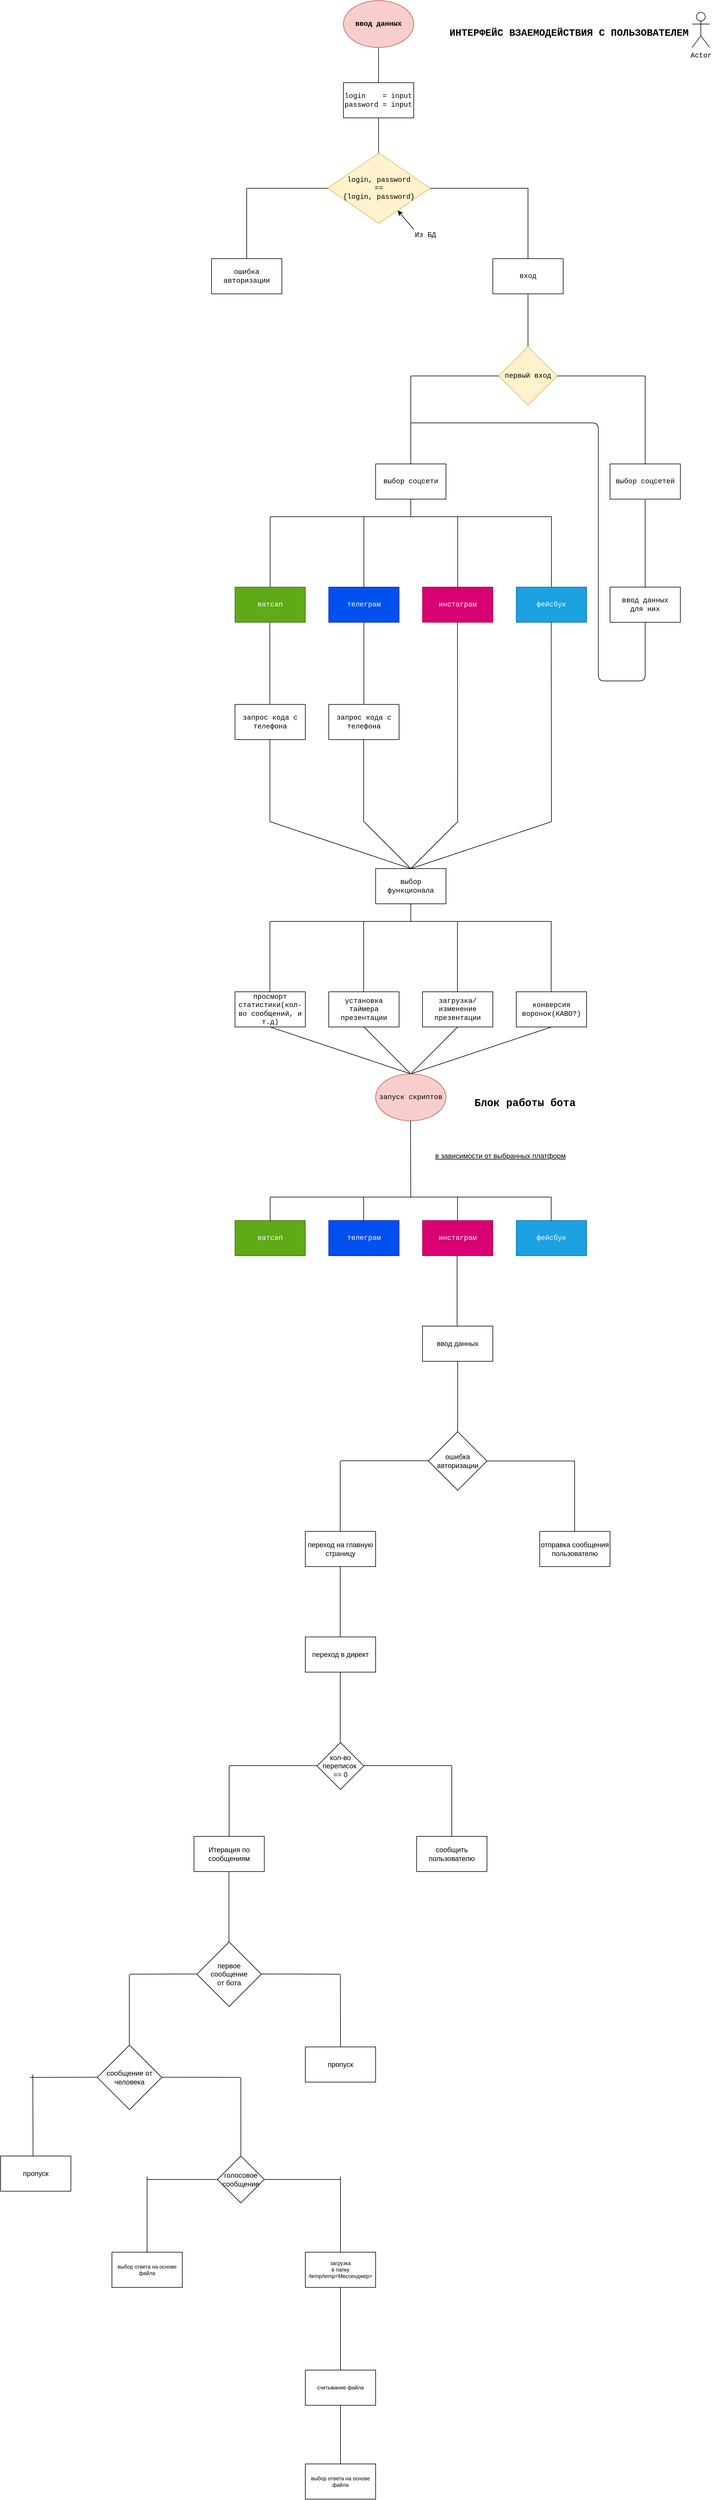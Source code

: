 <mxfile version="13.7.9" type="github">
  <diagram id="BidqIHInNIvZiYCmbNtS" name="Page-1">
    <mxGraphModel dx="2090" dy="616" grid="1" gridSize="10" guides="1" tooltips="1" connect="1" arrows="1" fold="1" page="1" pageScale="1" pageWidth="850" pageHeight="1100" math="0" shadow="0">
      <root>
        <mxCell id="0" />
        <mxCell id="1" parent="0" />
        <mxCell id="iO957vLTAEIwB8R3Ft5C-2" value="" style="endArrow=none;html=1;entryX=0.5;entryY=1;entryDx=0;entryDy=0;" parent="1" edge="1">
          <mxGeometry width="50" height="50" relative="1" as="geometry">
            <mxPoint x="425" y="180" as="sourcePoint" />
            <mxPoint x="425" y="120" as="targetPoint" />
          </mxGeometry>
        </mxCell>
        <mxCell id="iO957vLTAEIwB8R3Ft5C-3" value="&lt;div align=&quot;justify&quot;&gt;login&amp;nbsp;&amp;nbsp;&amp;nbsp; = input&lt;/div&gt;&lt;div align=&quot;justify&quot;&gt;password = input&lt;br&gt;&lt;/div&gt;" style="rounded=0;whiteSpace=wrap;html=1;fontFamily=Courier New;align=left;" parent="1" vertex="1">
          <mxGeometry x="365" y="180" width="120" height="60" as="geometry" />
        </mxCell>
        <mxCell id="iO957vLTAEIwB8R3Ft5C-4" value="ввод данных" style="ellipse;whiteSpace=wrap;html=1;fillColor=#f8cecc;strokeColor=#b85450;fontFamily=Courier New;fontStyle=1" parent="1" vertex="1">
          <mxGeometry x="365" y="40" width="120" height="80" as="geometry" />
        </mxCell>
        <mxCell id="iO957vLTAEIwB8R3Ft5C-5" value="" style="endArrow=none;html=1;fontFamily=Courier New;entryX=0.5;entryY=1;entryDx=0;entryDy=0;" parent="1" target="iO957vLTAEIwB8R3Ft5C-3" edge="1">
          <mxGeometry width="50" height="50" relative="1" as="geometry">
            <mxPoint x="425" y="300" as="sourcePoint" />
            <mxPoint x="505" y="210" as="targetPoint" />
          </mxGeometry>
        </mxCell>
        <mxCell id="iO957vLTAEIwB8R3Ft5C-6" value="&lt;font style=&quot;font-size: 17px&quot;&gt;&lt;b&gt;ИНТЕРФЕЙС ВЗАЕМОДЕЙСТВИЯ С ПОЛЬЗОВАТЕЛЕМ&lt;/b&gt;&lt;/font&gt;" style="text;html=1;strokeColor=none;fillColor=none;align=center;verticalAlign=middle;whiteSpace=wrap;rounded=0;fontFamily=Courier New;" parent="1" vertex="1">
          <mxGeometry x="525" y="86" width="450" height="20" as="geometry" />
        </mxCell>
        <mxCell id="iO957vLTAEIwB8R3Ft5C-9" value="&lt;div&gt;login, password&lt;/div&gt;&lt;div&gt; ==&lt;/div&gt;&lt;div&gt;{login, password}&lt;br&gt; &lt;/div&gt;" style="rhombus;whiteSpace=wrap;html=1;fontFamily=Courier New;fillColor=#fff2cc;strokeColor=#d6b656;" parent="1" vertex="1">
          <mxGeometry x="338" y="300" width="175" height="120" as="geometry" />
        </mxCell>
        <mxCell id="iO957vLTAEIwB8R3Ft5C-10" value="" style="endArrow=none;html=1;fontFamily=Courier New;exitX=1;exitY=0.5;exitDx=0;exitDy=0;" parent="1" source="iO957vLTAEIwB8R3Ft5C-9" edge="1">
          <mxGeometry width="50" height="50" relative="1" as="geometry">
            <mxPoint x="460" y="400" as="sourcePoint" />
            <mxPoint x="680" y="360" as="targetPoint" />
          </mxGeometry>
        </mxCell>
        <mxCell id="iO957vLTAEIwB8R3Ft5C-11" value="" style="endArrow=none;html=1;fontFamily=Courier New;entryX=0;entryY=0.5;entryDx=0;entryDy=0;" parent="1" target="iO957vLTAEIwB8R3Ft5C-9" edge="1">
          <mxGeometry width="50" height="50" relative="1" as="geometry">
            <mxPoint x="200" y="360" as="sourcePoint" />
            <mxPoint x="510" y="350" as="targetPoint" />
          </mxGeometry>
        </mxCell>
        <mxCell id="iO957vLTAEIwB8R3Ft5C-12" value="ошибка авторизации" style="rounded=0;whiteSpace=wrap;html=1;fontFamily=Courier New;" parent="1" vertex="1">
          <mxGeometry x="140" y="480" width="120" height="60" as="geometry" />
        </mxCell>
        <mxCell id="iO957vLTAEIwB8R3Ft5C-13" value="вход" style="rounded=0;whiteSpace=wrap;html=1;fontFamily=Courier New;" parent="1" vertex="1">
          <mxGeometry x="620" y="480" width="120" height="60" as="geometry" />
        </mxCell>
        <mxCell id="iO957vLTAEIwB8R3Ft5C-14" value="" style="endArrow=none;html=1;fontFamily=Courier New;" parent="1" edge="1">
          <mxGeometry width="50" height="50" relative="1" as="geometry">
            <mxPoint x="200" y="480" as="sourcePoint" />
            <mxPoint x="200" y="360" as="targetPoint" />
          </mxGeometry>
        </mxCell>
        <mxCell id="iO957vLTAEIwB8R3Ft5C-15" value="" style="endArrow=none;html=1;fontFamily=Courier New;" parent="1" edge="1">
          <mxGeometry width="50" height="50" relative="1" as="geometry">
            <mxPoint x="680" y="480" as="sourcePoint" />
            <mxPoint x="680" y="360" as="targetPoint" />
          </mxGeometry>
        </mxCell>
        <mxCell id="iO957vLTAEIwB8R3Ft5C-17" value="" style="endArrow=none;html=1;fontFamily=Courier New;entryX=0.5;entryY=1;entryDx=0;entryDy=0;" parent="1" target="iO957vLTAEIwB8R3Ft5C-13" edge="1">
          <mxGeometry width="50" height="50" relative="1" as="geometry">
            <mxPoint x="680" y="640" as="sourcePoint" />
            <mxPoint x="500" y="510" as="targetPoint" />
          </mxGeometry>
        </mxCell>
        <mxCell id="iO957vLTAEIwB8R3Ft5C-18" value="Из БД" style="text;html=1;strokeColor=none;fillColor=none;align=center;verticalAlign=middle;whiteSpace=wrap;rounded=0;fontFamily=Courier New;" parent="1" vertex="1">
          <mxGeometry x="485" y="430" width="40" height="20" as="geometry" />
        </mxCell>
        <mxCell id="iO957vLTAEIwB8R3Ft5C-19" value="" style="endArrow=classic;html=1;fontFamily=Courier New;exitX=0;exitY=0;exitDx=0;exitDy=0;" parent="1" source="iO957vLTAEIwB8R3Ft5C-18" target="iO957vLTAEIwB8R3Ft5C-9" edge="1">
          <mxGeometry width="50" height="50" relative="1" as="geometry">
            <mxPoint x="450" y="460" as="sourcePoint" />
            <mxPoint x="500" y="410" as="targetPoint" />
          </mxGeometry>
        </mxCell>
        <mxCell id="iO957vLTAEIwB8R3Ft5C-21" value="первый вход" style="rhombus;whiteSpace=wrap;html=1;fontFamily=Courier New;fillColor=#fff2cc;strokeColor=#d6b656;" parent="1" vertex="1">
          <mxGeometry x="630" y="630" width="100" height="100" as="geometry" />
        </mxCell>
        <mxCell id="iO957vLTAEIwB8R3Ft5C-22" value="" style="endArrow=none;html=1;fontFamily=Courier New;entryX=1;entryY=0.5;entryDx=0;entryDy=0;" parent="1" target="iO957vLTAEIwB8R3Ft5C-21" edge="1">
          <mxGeometry width="50" height="50" relative="1" as="geometry">
            <mxPoint x="880" y="680" as="sourcePoint" />
            <mxPoint x="750" y="700" as="targetPoint" />
          </mxGeometry>
        </mxCell>
        <mxCell id="iO957vLTAEIwB8R3Ft5C-23" value="" style="endArrow=none;html=1;fontFamily=Courier New;entryX=0;entryY=0.5;entryDx=0;entryDy=0;" parent="1" target="iO957vLTAEIwB8R3Ft5C-21" edge="1">
          <mxGeometry width="50" height="50" relative="1" as="geometry">
            <mxPoint x="480" y="680" as="sourcePoint" />
            <mxPoint x="670" y="690" as="targetPoint" />
          </mxGeometry>
        </mxCell>
        <mxCell id="iO957vLTAEIwB8R3Ft5C-24" value="" style="endArrow=none;html=1;fontFamily=Courier New;" parent="1" edge="1">
          <mxGeometry width="50" height="50" relative="1" as="geometry">
            <mxPoint x="880" y="830" as="sourcePoint" />
            <mxPoint x="880" y="680" as="targetPoint" />
          </mxGeometry>
        </mxCell>
        <mxCell id="iO957vLTAEIwB8R3Ft5C-25" value="&lt;div&gt;выбор соцсетей&lt;/div&gt;" style="rounded=0;whiteSpace=wrap;html=1;fontFamily=Courier New;" parent="1" vertex="1">
          <mxGeometry x="820" y="830" width="120" height="60" as="geometry" />
        </mxCell>
        <mxCell id="iO957vLTAEIwB8R3Ft5C-26" value="" style="endArrow=none;html=1;fontFamily=Courier New;" parent="1" edge="1">
          <mxGeometry width="50" height="50" relative="1" as="geometry">
            <mxPoint x="880" y="1040" as="sourcePoint" />
            <mxPoint x="880" y="891" as="targetPoint" />
          </mxGeometry>
        </mxCell>
        <mxCell id="iO957vLTAEIwB8R3Ft5C-27" value="&lt;div&gt;ввод данных&lt;/div&gt;&lt;div&gt; для них&lt;/div&gt;" style="rounded=0;whiteSpace=wrap;html=1;fontFamily=Courier New;" parent="1" vertex="1">
          <mxGeometry x="820" y="1040" width="120" height="60" as="geometry" />
        </mxCell>
        <mxCell id="iO957vLTAEIwB8R3Ft5C-28" value="выбор соцсети" style="rounded=0;whiteSpace=wrap;html=1;fontFamily=Courier New;" parent="1" vertex="1">
          <mxGeometry x="420" y="830" width="120" height="60" as="geometry" />
        </mxCell>
        <mxCell id="iO957vLTAEIwB8R3Ft5C-29" value="" style="endArrow=none;html=1;fontFamily=Courier New;" parent="1" source="iO957vLTAEIwB8R3Ft5C-28" edge="1">
          <mxGeometry width="50" height="50" relative="1" as="geometry">
            <mxPoint x="580" y="890" as="sourcePoint" />
            <mxPoint x="480" y="680" as="targetPoint" />
          </mxGeometry>
        </mxCell>
        <mxCell id="iO957vLTAEIwB8R3Ft5C-31" value="" style="endArrow=none;html=1;fontFamily=Courier New;exitX=0.5;exitY=0;exitDx=0;exitDy=0;" parent="1" source="iO957vLTAEIwB8R3Ft5C-38" edge="1">
          <mxGeometry width="50" height="50" relative="1" as="geometry">
            <mxPoint x="480" y="1040" as="sourcePoint" />
            <mxPoint x="560" y="920" as="targetPoint" />
          </mxGeometry>
        </mxCell>
        <mxCell id="iO957vLTAEIwB8R3Ft5C-32" value="" style="endArrow=none;html=1;fontFamily=Courier New;" parent="1" edge="1">
          <mxGeometry width="50" height="50" relative="1" as="geometry">
            <mxPoint x="560" y="920" as="sourcePoint" />
            <mxPoint x="720" y="920" as="targetPoint" />
          </mxGeometry>
        </mxCell>
        <mxCell id="iO957vLTAEIwB8R3Ft5C-33" value="" style="endArrow=none;html=1;fontFamily=Courier New;" parent="1" edge="1">
          <mxGeometry width="50" height="50" relative="1" as="geometry">
            <mxPoint x="400" y="920" as="sourcePoint" />
            <mxPoint x="560" y="920" as="targetPoint" />
          </mxGeometry>
        </mxCell>
        <mxCell id="iO957vLTAEIwB8R3Ft5C-34" value="" style="endArrow=none;html=1;fontFamily=Courier New;" parent="1" edge="1">
          <mxGeometry width="50" height="50" relative="1" as="geometry">
            <mxPoint x="720" y="1040" as="sourcePoint" />
            <mxPoint x="720" y="920" as="targetPoint" />
          </mxGeometry>
        </mxCell>
        <mxCell id="iO957vLTAEIwB8R3Ft5C-35" value="" style="endArrow=none;html=1;fontFamily=Courier New;" parent="1" edge="1">
          <mxGeometry width="50" height="50" relative="1" as="geometry">
            <mxPoint x="400" y="1040" as="sourcePoint" />
            <mxPoint x="400" y="920" as="targetPoint" />
          </mxGeometry>
        </mxCell>
        <mxCell id="iO957vLTAEIwB8R3Ft5C-37" value="телеграм" style="rounded=0;whiteSpace=wrap;html=1;fontFamily=Courier New;fillColor=#0050ef;strokeColor=#001DBC;fontColor=#ffffff;" parent="1" vertex="1">
          <mxGeometry x="340" y="1040" width="120" height="60" as="geometry" />
        </mxCell>
        <mxCell id="iO957vLTAEIwB8R3Ft5C-38" value="инстаграм" style="rounded=0;whiteSpace=wrap;html=1;fontFamily=Courier New;fillColor=#d80073;strokeColor=#A50040;fontColor=#ffffff;" parent="1" vertex="1">
          <mxGeometry x="500" y="1040" width="120" height="60" as="geometry" />
        </mxCell>
        <mxCell id="iO957vLTAEIwB8R3Ft5C-39" value="фейсбук" style="rounded=0;whiteSpace=wrap;html=1;fontFamily=Courier New;fillColor=#1ba1e2;strokeColor=#006EAF;fontColor=#ffffff;" parent="1" vertex="1">
          <mxGeometry x="660" y="1040" width="120" height="60" as="geometry" />
        </mxCell>
        <mxCell id="iO957vLTAEIwB8R3Ft5C-40" value="" style="endArrow=none;html=1;fontFamily=Courier New;entryX=0.5;entryY=1;entryDx=0;entryDy=0;" parent="1" target="iO957vLTAEIwB8R3Ft5C-37" edge="1">
          <mxGeometry width="50" height="50" relative="1" as="geometry">
            <mxPoint x="400" y="1240" as="sourcePoint" />
            <mxPoint x="630" y="1090" as="targetPoint" />
          </mxGeometry>
        </mxCell>
        <mxCell id="iO957vLTAEIwB8R3Ft5C-41" value="" style="endArrow=none;html=1;fontFamily=Courier New;entryX=0.5;entryY=1;entryDx=0;entryDy=0;" parent="1" edge="1">
          <mxGeometry width="50" height="50" relative="1" as="geometry">
            <mxPoint x="560" y="1440" as="sourcePoint" />
            <mxPoint x="559.66" y="1100" as="targetPoint" />
          </mxGeometry>
        </mxCell>
        <mxCell id="iO957vLTAEIwB8R3Ft5C-42" value="" style="endArrow=none;html=1;fontFamily=Courier New;entryX=0.5;entryY=1;entryDx=0;entryDy=0;" parent="1" edge="1">
          <mxGeometry width="50" height="50" relative="1" as="geometry">
            <mxPoint x="720" y="1440" as="sourcePoint" />
            <mxPoint x="719.66" y="1100" as="targetPoint" />
          </mxGeometry>
        </mxCell>
        <mxCell id="iO957vLTAEIwB8R3Ft5C-45" value="запрос кода с телефона " style="rounded=0;whiteSpace=wrap;html=1;fontFamily=Courier New;" parent="1" vertex="1">
          <mxGeometry x="340" y="1240" width="120" height="60" as="geometry" />
        </mxCell>
        <mxCell id="iO957vLTAEIwB8R3Ft5C-55" value="" style="endArrow=none;html=1;fontFamily=Courier New;" parent="1" edge="1">
          <mxGeometry width="50" height="50" relative="1" as="geometry">
            <mxPoint x="240" y="920" as="sourcePoint" />
            <mxPoint x="400" y="920" as="targetPoint" />
          </mxGeometry>
        </mxCell>
        <mxCell id="iO957vLTAEIwB8R3Ft5C-56" value="" style="endArrow=none;html=1;fontFamily=Courier New;" parent="1" edge="1">
          <mxGeometry width="50" height="50" relative="1" as="geometry">
            <mxPoint x="240" y="1040" as="sourcePoint" />
            <mxPoint x="240" y="920" as="targetPoint" />
          </mxGeometry>
        </mxCell>
        <mxCell id="iO957vLTAEIwB8R3Ft5C-57" value="ватсап" style="rounded=0;whiteSpace=wrap;html=1;fontFamily=Courier New;fillColor=#60a917;strokeColor=#2D7600;fontColor=#ffffff;" parent="1" vertex="1">
          <mxGeometry x="180" y="1040" width="120" height="60" as="geometry" />
        </mxCell>
        <mxCell id="iO957vLTAEIwB8R3Ft5C-59" value="" style="endArrow=none;html=1;fontFamily=Courier New;entryX=0.5;entryY=1;entryDx=0;entryDy=0;" parent="1" target="iO957vLTAEIwB8R3Ft5C-28" edge="1">
          <mxGeometry width="50" height="50" relative="1" as="geometry">
            <mxPoint x="480" y="920" as="sourcePoint" />
            <mxPoint x="485" y="890" as="targetPoint" />
          </mxGeometry>
        </mxCell>
        <mxCell id="iO957vLTAEIwB8R3Ft5C-61" value="запрос кода с телефона " style="rounded=0;whiteSpace=wrap;html=1;fontFamily=Courier New;" parent="1" vertex="1">
          <mxGeometry x="180" y="1240" width="120" height="60" as="geometry" />
        </mxCell>
        <mxCell id="iO957vLTAEIwB8R3Ft5C-62" value="" style="endArrow=none;html=1;fontFamily=Courier New;entryX=0.5;entryY=1;entryDx=0;entryDy=0;" parent="1" edge="1">
          <mxGeometry width="50" height="50" relative="1" as="geometry">
            <mxPoint x="239.5" y="1240" as="sourcePoint" />
            <mxPoint x="239.5" y="1100" as="targetPoint" />
          </mxGeometry>
        </mxCell>
        <mxCell id="iO957vLTAEIwB8R3Ft5C-63" value="" style="endArrow=none;html=1;fontFamily=Courier New;" parent="1" edge="1">
          <mxGeometry width="50" height="50" relative="1" as="geometry">
            <mxPoint x="480" y="760" as="sourcePoint" />
            <mxPoint x="880" y="1100" as="targetPoint" />
            <Array as="points">
              <mxPoint x="800" y="760" />
              <mxPoint x="800" y="1200" />
              <mxPoint x="880" y="1200" />
            </Array>
          </mxGeometry>
        </mxCell>
        <mxCell id="iO957vLTAEIwB8R3Ft5C-66" value="" style="endArrow=none;html=1;fontFamily=Courier New;entryX=0.5;entryY=1;entryDx=0;entryDy=0;" parent="1" edge="1">
          <mxGeometry width="50" height="50" relative="1" as="geometry">
            <mxPoint x="399.5" y="1440" as="sourcePoint" />
            <mxPoint x="399.5" y="1300" as="targetPoint" />
          </mxGeometry>
        </mxCell>
        <mxCell id="iO957vLTAEIwB8R3Ft5C-67" value="" style="endArrow=none;html=1;fontFamily=Courier New;entryX=0.5;entryY=1;entryDx=0;entryDy=0;" parent="1" edge="1">
          <mxGeometry width="50" height="50" relative="1" as="geometry">
            <mxPoint x="239.58" y="1440" as="sourcePoint" />
            <mxPoint x="239.58" y="1300" as="targetPoint" />
          </mxGeometry>
        </mxCell>
        <mxCell id="iO957vLTAEIwB8R3Ft5C-70" value="выбор функционала" style="rounded=0;whiteSpace=wrap;html=1;fontFamily=Courier New;" parent="1" vertex="1">
          <mxGeometry x="420" y="1520" width="120" height="60" as="geometry" />
        </mxCell>
        <mxCell id="iO957vLTAEIwB8R3Ft5C-71" value="" style="endArrow=none;html=1;fontFamily=Courier New;exitX=0.5;exitY=0;exitDx=0;exitDy=0;" parent="1" source="iO957vLTAEIwB8R3Ft5C-70" edge="1">
          <mxGeometry width="50" height="50" relative="1" as="geometry">
            <mxPoint x="300" y="1510" as="sourcePoint" />
            <mxPoint x="240" y="1440" as="targetPoint" />
          </mxGeometry>
        </mxCell>
        <mxCell id="iO957vLTAEIwB8R3Ft5C-72" value="" style="endArrow=none;html=1;fontFamily=Courier New;" parent="1" edge="1">
          <mxGeometry width="50" height="50" relative="1" as="geometry">
            <mxPoint x="480" y="1520" as="sourcePoint" />
            <mxPoint x="400" y="1440.0" as="targetPoint" />
          </mxGeometry>
        </mxCell>
        <mxCell id="iO957vLTAEIwB8R3Ft5C-73" value="" style="endArrow=none;html=1;fontFamily=Courier New;" parent="1" edge="1">
          <mxGeometry width="50" height="50" relative="1" as="geometry">
            <mxPoint x="480" y="1520" as="sourcePoint" />
            <mxPoint x="560" y="1440" as="targetPoint" />
          </mxGeometry>
        </mxCell>
        <mxCell id="iO957vLTAEIwB8R3Ft5C-74" value="" style="endArrow=none;html=1;fontFamily=Courier New;" parent="1" edge="1">
          <mxGeometry width="50" height="50" relative="1" as="geometry">
            <mxPoint x="480" y="1520" as="sourcePoint" />
            <mxPoint x="720" y="1440.0" as="targetPoint" />
          </mxGeometry>
        </mxCell>
        <mxCell id="iO957vLTAEIwB8R3Ft5C-76" value="" style="endArrow=none;html=1;fontFamily=Courier New;" parent="1" edge="1">
          <mxGeometry width="50" height="50" relative="1" as="geometry">
            <mxPoint x="560" y="1610" as="sourcePoint" />
            <mxPoint x="720" y="1610" as="targetPoint" />
          </mxGeometry>
        </mxCell>
        <mxCell id="iO957vLTAEIwB8R3Ft5C-77" value="" style="endArrow=none;html=1;fontFamily=Courier New;" parent="1" edge="1">
          <mxGeometry width="50" height="50" relative="1" as="geometry">
            <mxPoint x="400" y="1610" as="sourcePoint" />
            <mxPoint x="560" y="1610" as="targetPoint" />
          </mxGeometry>
        </mxCell>
        <mxCell id="iO957vLTAEIwB8R3Ft5C-78" value="" style="endArrow=none;html=1;fontFamily=Courier New;" parent="1" edge="1">
          <mxGeometry width="50" height="50" relative="1" as="geometry">
            <mxPoint x="240" y="1610" as="sourcePoint" />
            <mxPoint x="400" y="1610" as="targetPoint" />
          </mxGeometry>
        </mxCell>
        <mxCell id="iO957vLTAEIwB8R3Ft5C-79" value="" style="endArrow=none;html=1;fontFamily=Courier New;entryX=0.5;entryY=1;entryDx=0;entryDy=0;" parent="1" edge="1">
          <mxGeometry width="50" height="50" relative="1" as="geometry">
            <mxPoint x="480" y="1610" as="sourcePoint" />
            <mxPoint x="480" y="1580" as="targetPoint" />
          </mxGeometry>
        </mxCell>
        <mxCell id="iO957vLTAEIwB8R3Ft5C-80" value="" style="endArrow=none;html=1;fontFamily=Courier New;" parent="1" edge="1">
          <mxGeometry width="50" height="50" relative="1" as="geometry">
            <mxPoint x="239.58" y="1730" as="sourcePoint" />
            <mxPoint x="239.58" y="1610" as="targetPoint" />
          </mxGeometry>
        </mxCell>
        <mxCell id="iO957vLTAEIwB8R3Ft5C-81" value="просморт статистики(кол-во сообщений, и т.д)" style="rounded=0;whiteSpace=wrap;html=1;fontFamily=Courier New;" parent="1" vertex="1">
          <mxGeometry x="180" y="1730" width="120" height="60" as="geometry" />
        </mxCell>
        <mxCell id="iO957vLTAEIwB8R3Ft5C-82" value="" style="endArrow=none;html=1;fontFamily=Courier New;" parent="1" edge="1">
          <mxGeometry width="50" height="50" relative="1" as="geometry">
            <mxPoint x="719.58" y="1730" as="sourcePoint" />
            <mxPoint x="719.58" y="1610" as="targetPoint" />
          </mxGeometry>
        </mxCell>
        <mxCell id="iO957vLTAEIwB8R3Ft5C-83" value="конверсия воронок(КАВО?)" style="rounded=0;whiteSpace=wrap;html=1;fontFamily=Courier New;" parent="1" vertex="1">
          <mxGeometry x="660" y="1730" width="120" height="60" as="geometry" />
        </mxCell>
        <mxCell id="iO957vLTAEIwB8R3Ft5C-87" value="" style="endArrow=none;html=1;fontFamily=Courier New;" parent="1" edge="1">
          <mxGeometry width="50" height="50" relative="1" as="geometry">
            <mxPoint x="399.5" y="1730" as="sourcePoint" />
            <mxPoint x="399.5" y="1610" as="targetPoint" />
          </mxGeometry>
        </mxCell>
        <mxCell id="iO957vLTAEIwB8R3Ft5C-88" value="установка таймера презентации" style="rounded=0;whiteSpace=wrap;html=1;fontFamily=Courier New;" parent="1" vertex="1">
          <mxGeometry x="340" y="1730" width="120" height="60" as="geometry" />
        </mxCell>
        <mxCell id="iO957vLTAEIwB8R3Ft5C-89" value="" style="endArrow=none;html=1;fontFamily=Courier New;" parent="1" edge="1">
          <mxGeometry width="50" height="50" relative="1" as="geometry">
            <mxPoint x="559.58" y="1730" as="sourcePoint" />
            <mxPoint x="559.58" y="1610" as="targetPoint" />
          </mxGeometry>
        </mxCell>
        <mxCell id="iO957vLTAEIwB8R3Ft5C-90" value="&lt;div&gt;загрузка/&lt;/div&gt;&lt;div&gt;изменение&lt;/div&gt;&lt;div&gt; презентации&lt;/div&gt;" style="rounded=0;whiteSpace=wrap;html=1;fontFamily=Courier New;" parent="1" vertex="1">
          <mxGeometry x="500" y="1730" width="120" height="60" as="geometry" />
        </mxCell>
        <mxCell id="iO957vLTAEIwB8R3Ft5C-91" value="Actor" style="shape=umlActor;verticalLabelPosition=bottom;verticalAlign=top;html=1;outlineConnect=0;fontFamily=Courier New;" parent="1" vertex="1">
          <mxGeometry x="960" y="60" width="30" height="60" as="geometry" />
        </mxCell>
        <mxCell id="iO957vLTAEIwB8R3Ft5C-94" value="" style="endArrow=none;html=1;fontFamily=Courier New;exitX=0.5;exitY=0;exitDx=0;exitDy=0;" parent="1" edge="1">
          <mxGeometry width="50" height="50" relative="1" as="geometry">
            <mxPoint x="480" y="1870" as="sourcePoint" />
            <mxPoint x="240" y="1790" as="targetPoint" />
          </mxGeometry>
        </mxCell>
        <mxCell id="iO957vLTAEIwB8R3Ft5C-95" value="" style="endArrow=none;html=1;fontFamily=Courier New;" parent="1" edge="1">
          <mxGeometry width="50" height="50" relative="1" as="geometry">
            <mxPoint x="480" y="1870" as="sourcePoint" />
            <mxPoint x="400" y="1790" as="targetPoint" />
          </mxGeometry>
        </mxCell>
        <mxCell id="iO957vLTAEIwB8R3Ft5C-96" value="" style="endArrow=none;html=1;fontFamily=Courier New;" parent="1" edge="1">
          <mxGeometry width="50" height="50" relative="1" as="geometry">
            <mxPoint x="480" y="1870" as="sourcePoint" />
            <mxPoint x="560" y="1790" as="targetPoint" />
          </mxGeometry>
        </mxCell>
        <mxCell id="iO957vLTAEIwB8R3Ft5C-97" value="" style="endArrow=none;html=1;fontFamily=Courier New;" parent="1" edge="1">
          <mxGeometry width="50" height="50" relative="1" as="geometry">
            <mxPoint x="480" y="1870" as="sourcePoint" />
            <mxPoint x="720" y="1790" as="targetPoint" />
          </mxGeometry>
        </mxCell>
        <mxCell id="iO957vLTAEIwB8R3Ft5C-98" value="запуск скриптов" style="ellipse;whiteSpace=wrap;html=1;fontFamily=Courier New;fillColor=#f8cecc;strokeColor=#b85450;" parent="1" vertex="1">
          <mxGeometry x="420" y="1870" width="120" height="80" as="geometry" />
        </mxCell>
        <mxCell id="iO957vLTAEIwB8R3Ft5C-99" value="&lt;font style=&quot;font-size: 18px&quot;&gt;&lt;b&gt;Блок работы бота&lt;/b&gt;&lt;/font&gt;" style="text;html=1;strokeColor=none;fillColor=none;align=center;verticalAlign=middle;whiteSpace=wrap;rounded=0;fontFamily=Courier New;" parent="1" vertex="1">
          <mxGeometry x="560" y="1910" width="230" height="20" as="geometry" />
        </mxCell>
        <mxCell id="vw7gao-NNTFxPZmJ1eEq-2" value="" style="endArrow=none;html=1;fontFamily=Courier New;" edge="1" parent="1">
          <mxGeometry width="50" height="50" relative="1" as="geometry">
            <mxPoint x="480" y="2080" as="sourcePoint" />
            <mxPoint x="479.5" y="1950" as="targetPoint" />
          </mxGeometry>
        </mxCell>
        <mxCell id="vw7gao-NNTFxPZmJ1eEq-3" value="телеграм" style="rounded=0;whiteSpace=wrap;html=1;fontFamily=Courier New;fillColor=#0050ef;strokeColor=#001DBC;fontColor=#ffffff;" vertex="1" parent="1">
          <mxGeometry x="340" y="2120" width="120" height="60" as="geometry" />
        </mxCell>
        <mxCell id="vw7gao-NNTFxPZmJ1eEq-4" value="инстаграм" style="rounded=0;whiteSpace=wrap;html=1;fontFamily=Courier New;fillColor=#d80073;strokeColor=#A50040;fontColor=#ffffff;" vertex="1" parent="1">
          <mxGeometry x="500" y="2120" width="120" height="60" as="geometry" />
        </mxCell>
        <mxCell id="vw7gao-NNTFxPZmJ1eEq-5" value="фейсбук" style="rounded=0;whiteSpace=wrap;html=1;fontFamily=Courier New;fillColor=#1ba1e2;strokeColor=#006EAF;fontColor=#ffffff;" vertex="1" parent="1">
          <mxGeometry x="660" y="2120" width="120" height="60" as="geometry" />
        </mxCell>
        <mxCell id="vw7gao-NNTFxPZmJ1eEq-6" value="ватсап" style="rounded=0;whiteSpace=wrap;html=1;fontFamily=Courier New;fillColor=#60a917;strokeColor=#2D7600;fontColor=#ffffff;" vertex="1" parent="1">
          <mxGeometry x="180" y="2120" width="120" height="60" as="geometry" />
        </mxCell>
        <mxCell id="vw7gao-NNTFxPZmJ1eEq-7" value="" style="endArrow=none;html=1;" edge="1" parent="1">
          <mxGeometry width="50" height="50" relative="1" as="geometry">
            <mxPoint x="240" y="2080" as="sourcePoint" />
            <mxPoint x="720" y="2080" as="targetPoint" />
          </mxGeometry>
        </mxCell>
        <mxCell id="vw7gao-NNTFxPZmJ1eEq-8" value="" style="endArrow=none;html=1;exitX=0.5;exitY=0;exitDx=0;exitDy=0;" edge="1" parent="1" source="vw7gao-NNTFxPZmJ1eEq-6">
          <mxGeometry width="50" height="50" relative="1" as="geometry">
            <mxPoint x="180" y="2100" as="sourcePoint" />
            <mxPoint x="240" y="2080" as="targetPoint" />
          </mxGeometry>
        </mxCell>
        <mxCell id="vw7gao-NNTFxPZmJ1eEq-9" value="" style="endArrow=none;html=1;exitX=0.5;exitY=0;exitDx=0;exitDy=0;" edge="1" parent="1">
          <mxGeometry width="50" height="50" relative="1" as="geometry">
            <mxPoint x="399.5" y="2120" as="sourcePoint" />
            <mxPoint x="399.5" y="2080" as="targetPoint" />
          </mxGeometry>
        </mxCell>
        <mxCell id="vw7gao-NNTFxPZmJ1eEq-10" value="" style="endArrow=none;html=1;exitX=0.5;exitY=0;exitDx=0;exitDy=0;" edge="1" parent="1">
          <mxGeometry width="50" height="50" relative="1" as="geometry">
            <mxPoint x="559.71" y="2120" as="sourcePoint" />
            <mxPoint x="559.71" y="2080" as="targetPoint" />
          </mxGeometry>
        </mxCell>
        <mxCell id="vw7gao-NNTFxPZmJ1eEq-11" value="" style="endArrow=none;html=1;exitX=0.5;exitY=0;exitDx=0;exitDy=0;" edge="1" parent="1">
          <mxGeometry width="50" height="50" relative="1" as="geometry">
            <mxPoint x="719.58" y="2120" as="sourcePoint" />
            <mxPoint x="719.58" y="2080" as="targetPoint" />
          </mxGeometry>
        </mxCell>
        <mxCell id="vw7gao-NNTFxPZmJ1eEq-12" value="в зависимости от выбранных платформ" style="text;html=1;strokeColor=none;fillColor=none;align=center;verticalAlign=middle;whiteSpace=wrap;rounded=0;fontStyle=4" vertex="1" parent="1">
          <mxGeometry x="513" y="2000" width="240" height="20" as="geometry" />
        </mxCell>
        <mxCell id="vw7gao-NNTFxPZmJ1eEq-14" value="" style="endArrow=none;html=1;fontFamily=Courier New;" edge="1" parent="1">
          <mxGeometry width="50" height="50" relative="1" as="geometry">
            <mxPoint x="559.0" y="2300" as="sourcePoint" />
            <mxPoint x="559.0" y="2180" as="targetPoint" />
          </mxGeometry>
        </mxCell>
        <mxCell id="vw7gao-NNTFxPZmJ1eEq-15" value="ввод данных" style="rounded=0;whiteSpace=wrap;html=1;" vertex="1" parent="1">
          <mxGeometry x="500" y="2300" width="120" height="60" as="geometry" />
        </mxCell>
        <mxCell id="vw7gao-NNTFxPZmJ1eEq-17" value="" style="endArrow=none;html=1;fontFamily=Courier New;" edge="1" parent="1">
          <mxGeometry width="50" height="50" relative="1" as="geometry">
            <mxPoint x="560" y="2480" as="sourcePoint" />
            <mxPoint x="560" y="2360" as="targetPoint" />
          </mxGeometry>
        </mxCell>
        <mxCell id="vw7gao-NNTFxPZmJ1eEq-18" value="ошибка авторизации" style="rhombus;whiteSpace=wrap;html=1;" vertex="1" parent="1">
          <mxGeometry x="510" y="2480" width="100" height="100" as="geometry" />
        </mxCell>
        <mxCell id="vw7gao-NNTFxPZmJ1eEq-19" value="" style="endArrow=none;html=1;fontFamily=Courier New;" edge="1" parent="1">
          <mxGeometry width="50" height="50" relative="1" as="geometry">
            <mxPoint x="610" y="2530" as="sourcePoint" />
            <mxPoint x="760" y="2530" as="targetPoint" />
          </mxGeometry>
        </mxCell>
        <mxCell id="vw7gao-NNTFxPZmJ1eEq-20" value="" style="endArrow=none;html=1;fontFamily=Courier New;" edge="1" parent="1">
          <mxGeometry width="50" height="50" relative="1" as="geometry">
            <mxPoint x="360" y="2529.58" as="sourcePoint" />
            <mxPoint x="510" y="2529.58" as="targetPoint" />
          </mxGeometry>
        </mxCell>
        <mxCell id="vw7gao-NNTFxPZmJ1eEq-21" value="отправка сообщения пользователю" style="rounded=0;whiteSpace=wrap;html=1;" vertex="1" parent="1">
          <mxGeometry x="700" y="2650" width="120" height="60" as="geometry" />
        </mxCell>
        <mxCell id="vw7gao-NNTFxPZmJ1eEq-22" value="" style="endArrow=none;html=1;fontFamily=Courier New;" edge="1" parent="1">
          <mxGeometry width="50" height="50" relative="1" as="geometry">
            <mxPoint x="759.58" y="2650" as="sourcePoint" />
            <mxPoint x="759.58" y="2530" as="targetPoint" />
          </mxGeometry>
        </mxCell>
        <mxCell id="vw7gao-NNTFxPZmJ1eEq-23" value="переход на главную страницу" style="rounded=0;whiteSpace=wrap;html=1;" vertex="1" parent="1">
          <mxGeometry x="300" y="2650" width="120" height="60" as="geometry" />
        </mxCell>
        <mxCell id="vw7gao-NNTFxPZmJ1eEq-24" value="" style="endArrow=none;html=1;fontFamily=Courier New;" edge="1" parent="1">
          <mxGeometry width="50" height="50" relative="1" as="geometry">
            <mxPoint x="359.58" y="2650" as="sourcePoint" />
            <mxPoint x="359.58" y="2530" as="targetPoint" />
          </mxGeometry>
        </mxCell>
        <mxCell id="vw7gao-NNTFxPZmJ1eEq-26" value="" style="endArrow=none;html=1;fontFamily=Courier New;" edge="1" parent="1">
          <mxGeometry width="50" height="50" relative="1" as="geometry">
            <mxPoint x="359.58" y="2830" as="sourcePoint" />
            <mxPoint x="359.58" y="2710" as="targetPoint" />
          </mxGeometry>
        </mxCell>
        <mxCell id="vw7gao-NNTFxPZmJ1eEq-27" value="переход в директ" style="rounded=0;whiteSpace=wrap;html=1;" vertex="1" parent="1">
          <mxGeometry x="300" y="2830" width="120" height="60" as="geometry" />
        </mxCell>
        <mxCell id="vw7gao-NNTFxPZmJ1eEq-28" value="" style="endArrow=none;html=1;fontFamily=Courier New;" edge="1" parent="1">
          <mxGeometry width="50" height="50" relative="1" as="geometry">
            <mxPoint x="359.58" y="3010" as="sourcePoint" />
            <mxPoint x="359.58" y="2890" as="targetPoint" />
          </mxGeometry>
        </mxCell>
        <mxCell id="vw7gao-NNTFxPZmJ1eEq-30" value="кол-во переписок&amp;nbsp; == 0" style="rhombus;whiteSpace=wrap;html=1;" vertex="1" parent="1">
          <mxGeometry x="320" y="3010" width="80" height="80" as="geometry" />
        </mxCell>
        <mxCell id="vw7gao-NNTFxPZmJ1eEq-32" value="" style="endArrow=none;html=1;fontFamily=Courier New;" edge="1" parent="1">
          <mxGeometry width="50" height="50" relative="1" as="geometry">
            <mxPoint x="400" y="3049.41" as="sourcePoint" />
            <mxPoint x="550" y="3049.41" as="targetPoint" />
          </mxGeometry>
        </mxCell>
        <mxCell id="vw7gao-NNTFxPZmJ1eEq-33" value="" style="endArrow=none;html=1;fontFamily=Courier New;" edge="1" parent="1">
          <mxGeometry width="50" height="50" relative="1" as="geometry">
            <mxPoint x="550.0" y="3170" as="sourcePoint" />
            <mxPoint x="550.0" y="3050" as="targetPoint" />
          </mxGeometry>
        </mxCell>
        <mxCell id="vw7gao-NNTFxPZmJ1eEq-34" value="сообщить пользователю" style="rounded=0;whiteSpace=wrap;html=1;" vertex="1" parent="1">
          <mxGeometry x="490" y="3170" width="120" height="60" as="geometry" />
        </mxCell>
        <mxCell id="vw7gao-NNTFxPZmJ1eEq-35" value="" style="endArrow=none;html=1;fontFamily=Courier New;" edge="1" parent="1">
          <mxGeometry width="50" height="50" relative="1" as="geometry">
            <mxPoint x="170" y="3049.41" as="sourcePoint" />
            <mxPoint x="320" y="3049.41" as="targetPoint" />
          </mxGeometry>
        </mxCell>
        <mxCell id="vw7gao-NNTFxPZmJ1eEq-36" value="" style="endArrow=none;html=1;fontFamily=Courier New;" edge="1" parent="1">
          <mxGeometry width="50" height="50" relative="1" as="geometry">
            <mxPoint x="170" y="3170.0" as="sourcePoint" />
            <mxPoint x="170" y="3050" as="targetPoint" />
          </mxGeometry>
        </mxCell>
        <mxCell id="vw7gao-NNTFxPZmJ1eEq-37" value="Итерация по сообщениям" style="rounded=0;whiteSpace=wrap;html=1;" vertex="1" parent="1">
          <mxGeometry x="110" y="3170" width="120" height="60" as="geometry" />
        </mxCell>
        <mxCell id="vw7gao-NNTFxPZmJ1eEq-40" value="" style="endArrow=none;html=1;fontFamily=Courier New;" edge="1" parent="1">
          <mxGeometry width="50" height="50" relative="1" as="geometry">
            <mxPoint x="169.66" y="3350.0" as="sourcePoint" />
            <mxPoint x="169.66" y="3230" as="targetPoint" />
          </mxGeometry>
        </mxCell>
        <mxCell id="vw7gao-NNTFxPZmJ1eEq-43" value="&lt;div&gt;первое&lt;/div&gt;&lt;div&gt; сообщение&lt;/div&gt;&lt;div&gt; от бота&lt;/div&gt;" style="rhombus;whiteSpace=wrap;html=1;" vertex="1" parent="1">
          <mxGeometry x="115" y="3350" width="110" height="110" as="geometry" />
        </mxCell>
        <mxCell id="vw7gao-NNTFxPZmJ1eEq-44" value="" style="endArrow=none;html=1;fontFamily=Courier New;" edge="1" parent="1">
          <mxGeometry width="50" height="50" relative="1" as="geometry">
            <mxPoint x="225" y="3404.58" as="sourcePoint" />
            <mxPoint x="360" y="3405" as="targetPoint" />
          </mxGeometry>
        </mxCell>
        <mxCell id="vw7gao-NNTFxPZmJ1eEq-45" value="" style="endArrow=none;html=1;fontFamily=Courier New;" edge="1" parent="1">
          <mxGeometry width="50" height="50" relative="1" as="geometry">
            <mxPoint y="3405" as="sourcePoint" />
            <mxPoint x="115" y="3404.58" as="targetPoint" />
          </mxGeometry>
        </mxCell>
        <mxCell id="vw7gao-NNTFxPZmJ1eEq-46" value="пропуск" style="rounded=0;whiteSpace=wrap;html=1;" vertex="1" parent="1">
          <mxGeometry x="300" y="3529" width="120" height="60" as="geometry" />
        </mxCell>
        <mxCell id="vw7gao-NNTFxPZmJ1eEq-48" value="" style="endArrow=none;html=1;fontFamily=Courier New;exitX=0.5;exitY=0;exitDx=0;exitDy=0;" edge="1" parent="1" source="vw7gao-NNTFxPZmJ1eEq-46">
          <mxGeometry width="50" height="50" relative="1" as="geometry">
            <mxPoint x="359.9" y="3526.0" as="sourcePoint" />
            <mxPoint x="359.9" y="3406.0" as="targetPoint" />
          </mxGeometry>
        </mxCell>
        <mxCell id="vw7gao-NNTFxPZmJ1eEq-53" value="" style="endArrow=none;html=1;fontFamily=Courier New;" edge="1" parent="1">
          <mxGeometry width="50" height="50" relative="1" as="geometry">
            <mxPoint x="-0.34" y="3526.0" as="sourcePoint" />
            <mxPoint x="-0.34" y="3406.0" as="targetPoint" />
          </mxGeometry>
        </mxCell>
        <mxCell id="vw7gao-NNTFxPZmJ1eEq-54" value="сообщение от человека" style="rhombus;whiteSpace=wrap;html=1;" vertex="1" parent="1">
          <mxGeometry x="-55" y="3526" width="110" height="110" as="geometry" />
        </mxCell>
        <mxCell id="vw7gao-NNTFxPZmJ1eEq-55" value="" style="endArrow=none;html=1;fontFamily=Courier New;" edge="1" parent="1">
          <mxGeometry width="50" height="50" relative="1" as="geometry">
            <mxPoint x="55" y="3580.58" as="sourcePoint" />
            <mxPoint x="190" y="3581.0" as="targetPoint" />
          </mxGeometry>
        </mxCell>
        <mxCell id="vw7gao-NNTFxPZmJ1eEq-56" value="" style="endArrow=none;html=1;fontFamily=Courier New;" edge="1" parent="1">
          <mxGeometry width="50" height="50" relative="1" as="geometry">
            <mxPoint x="-170" y="3581.0" as="sourcePoint" />
            <mxPoint x="-55" y="3580.58" as="targetPoint" />
          </mxGeometry>
        </mxCell>
        <mxCell id="vw7gao-NNTFxPZmJ1eEq-58" value="" style="endArrow=none;html=1;fontFamily=Courier New;exitX=0.5;exitY=0;exitDx=0;exitDy=0;" edge="1" parent="1">
          <mxGeometry width="50" height="50" relative="1" as="geometry">
            <mxPoint x="190" y="3715.0" as="sourcePoint" />
            <mxPoint x="189.9" y="3582.0" as="targetPoint" />
          </mxGeometry>
        </mxCell>
        <mxCell id="vw7gao-NNTFxPZmJ1eEq-59" value="" style="endArrow=none;html=1;fontFamily=Courier New;exitX=0.5;exitY=0;exitDx=0;exitDy=0;" edge="1" parent="1">
          <mxGeometry width="50" height="50" relative="1" as="geometry">
            <mxPoint x="-164.6" y="3716.0" as="sourcePoint" />
            <mxPoint x="-165" y="3576.0" as="targetPoint" />
          </mxGeometry>
        </mxCell>
        <mxCell id="vw7gao-NNTFxPZmJ1eEq-60" value="пропуск" style="rounded=0;whiteSpace=wrap;html=1;" vertex="1" parent="1">
          <mxGeometry x="-220" y="3715" width="120" height="60" as="geometry" />
        </mxCell>
        <mxCell id="vw7gao-NNTFxPZmJ1eEq-61" value="голосовое сообщение" style="rhombus;whiteSpace=wrap;html=1;" vertex="1" parent="1">
          <mxGeometry x="150" y="3715" width="80" height="80" as="geometry" />
        </mxCell>
        <mxCell id="vw7gao-NNTFxPZmJ1eEq-62" value="" style="endArrow=none;html=1;exitX=1;exitY=0.5;exitDx=0;exitDy=0;" edge="1" parent="1" source="vw7gao-NNTFxPZmJ1eEq-61">
          <mxGeometry width="50" height="50" relative="1" as="geometry">
            <mxPoint x="230" y="3760" as="sourcePoint" />
            <mxPoint x="360" y="3755" as="targetPoint" />
          </mxGeometry>
        </mxCell>
        <mxCell id="vw7gao-NNTFxPZmJ1eEq-63" value="" style="endArrow=none;html=1;entryX=0;entryY=0.5;entryDx=0;entryDy=0;" edge="1" parent="1" target="vw7gao-NNTFxPZmJ1eEq-61">
          <mxGeometry width="50" height="50" relative="1" as="geometry">
            <mxPoint x="30" y="3755" as="sourcePoint" />
            <mxPoint x="120" y="3740" as="targetPoint" />
          </mxGeometry>
        </mxCell>
        <mxCell id="vw7gao-NNTFxPZmJ1eEq-64" value="&lt;div style=&quot;font-size: 9px&quot;&gt;загрузка&lt;/div&gt;&lt;div style=&quot;font-size: 9px&quot;&gt; в папку&lt;/div&gt;&lt;div style=&quot;font-size: 9px&quot;&gt; /temp/temp&amp;lt;Мессенджер&amp;gt;&lt;/div&gt;" style="rounded=0;whiteSpace=wrap;html=1;fontSize=9;" vertex="1" parent="1">
          <mxGeometry x="300" y="3879" width="120" height="60" as="geometry" />
        </mxCell>
        <mxCell id="vw7gao-NNTFxPZmJ1eEq-65" value="" style="endArrow=none;html=1;exitX=0.5;exitY=0;exitDx=0;exitDy=0;" edge="1" parent="1" source="vw7gao-NNTFxPZmJ1eEq-64">
          <mxGeometry width="50" height="50" relative="1" as="geometry">
            <mxPoint x="310" y="3840" as="sourcePoint" />
            <mxPoint x="360" y="3750" as="targetPoint" />
          </mxGeometry>
        </mxCell>
        <mxCell id="vw7gao-NNTFxPZmJ1eEq-66" value="" style="endArrow=none;html=1;fontSize=9;entryX=0.5;entryY=1;entryDx=0;entryDy=0;" edge="1" parent="1" target="vw7gao-NNTFxPZmJ1eEq-64">
          <mxGeometry width="50" height="50" relative="1" as="geometry">
            <mxPoint x="360" y="4080" as="sourcePoint" />
            <mxPoint x="370" y="3970" as="targetPoint" />
          </mxGeometry>
        </mxCell>
        <mxCell id="vw7gao-NNTFxPZmJ1eEq-67" value="" style="endArrow=none;html=1;fontSize=9;" edge="1" parent="1">
          <mxGeometry width="50" height="50" relative="1" as="geometry">
            <mxPoint x="30" y="3880" as="sourcePoint" />
            <mxPoint x="30" y="3750" as="targetPoint" />
          </mxGeometry>
        </mxCell>
        <mxCell id="vw7gao-NNTFxPZmJ1eEq-69" value="считывание файла" style="rounded=0;whiteSpace=wrap;html=1;fontSize=9;" vertex="1" parent="1">
          <mxGeometry x="300" y="4080" width="120" height="60" as="geometry" />
        </mxCell>
        <mxCell id="vw7gao-NNTFxPZmJ1eEq-70" value="выбор ответа на основе файла" style="rounded=0;whiteSpace=wrap;html=1;fontSize=9;" vertex="1" parent="1">
          <mxGeometry x="300" y="4240" width="120" height="60" as="geometry" />
        </mxCell>
        <mxCell id="vw7gao-NNTFxPZmJ1eEq-71" value="" style="endArrow=none;html=1;fontSize=9;entryX=0.5;entryY=1;entryDx=0;entryDy=0;exitX=0.5;exitY=0;exitDx=0;exitDy=0;" edge="1" parent="1" source="vw7gao-NNTFxPZmJ1eEq-70" target="vw7gao-NNTFxPZmJ1eEq-69">
          <mxGeometry width="50" height="50" relative="1" as="geometry">
            <mxPoint x="320" y="4220" as="sourcePoint" />
            <mxPoint x="370" y="4170" as="targetPoint" />
          </mxGeometry>
        </mxCell>
        <mxCell id="vw7gao-NNTFxPZmJ1eEq-72" value="выбор ответа на основе файла" style="rounded=0;whiteSpace=wrap;html=1;fontSize=9;" vertex="1" parent="1">
          <mxGeometry x="-30" y="3879" width="120" height="60" as="geometry" />
        </mxCell>
      </root>
    </mxGraphModel>
  </diagram>
</mxfile>
